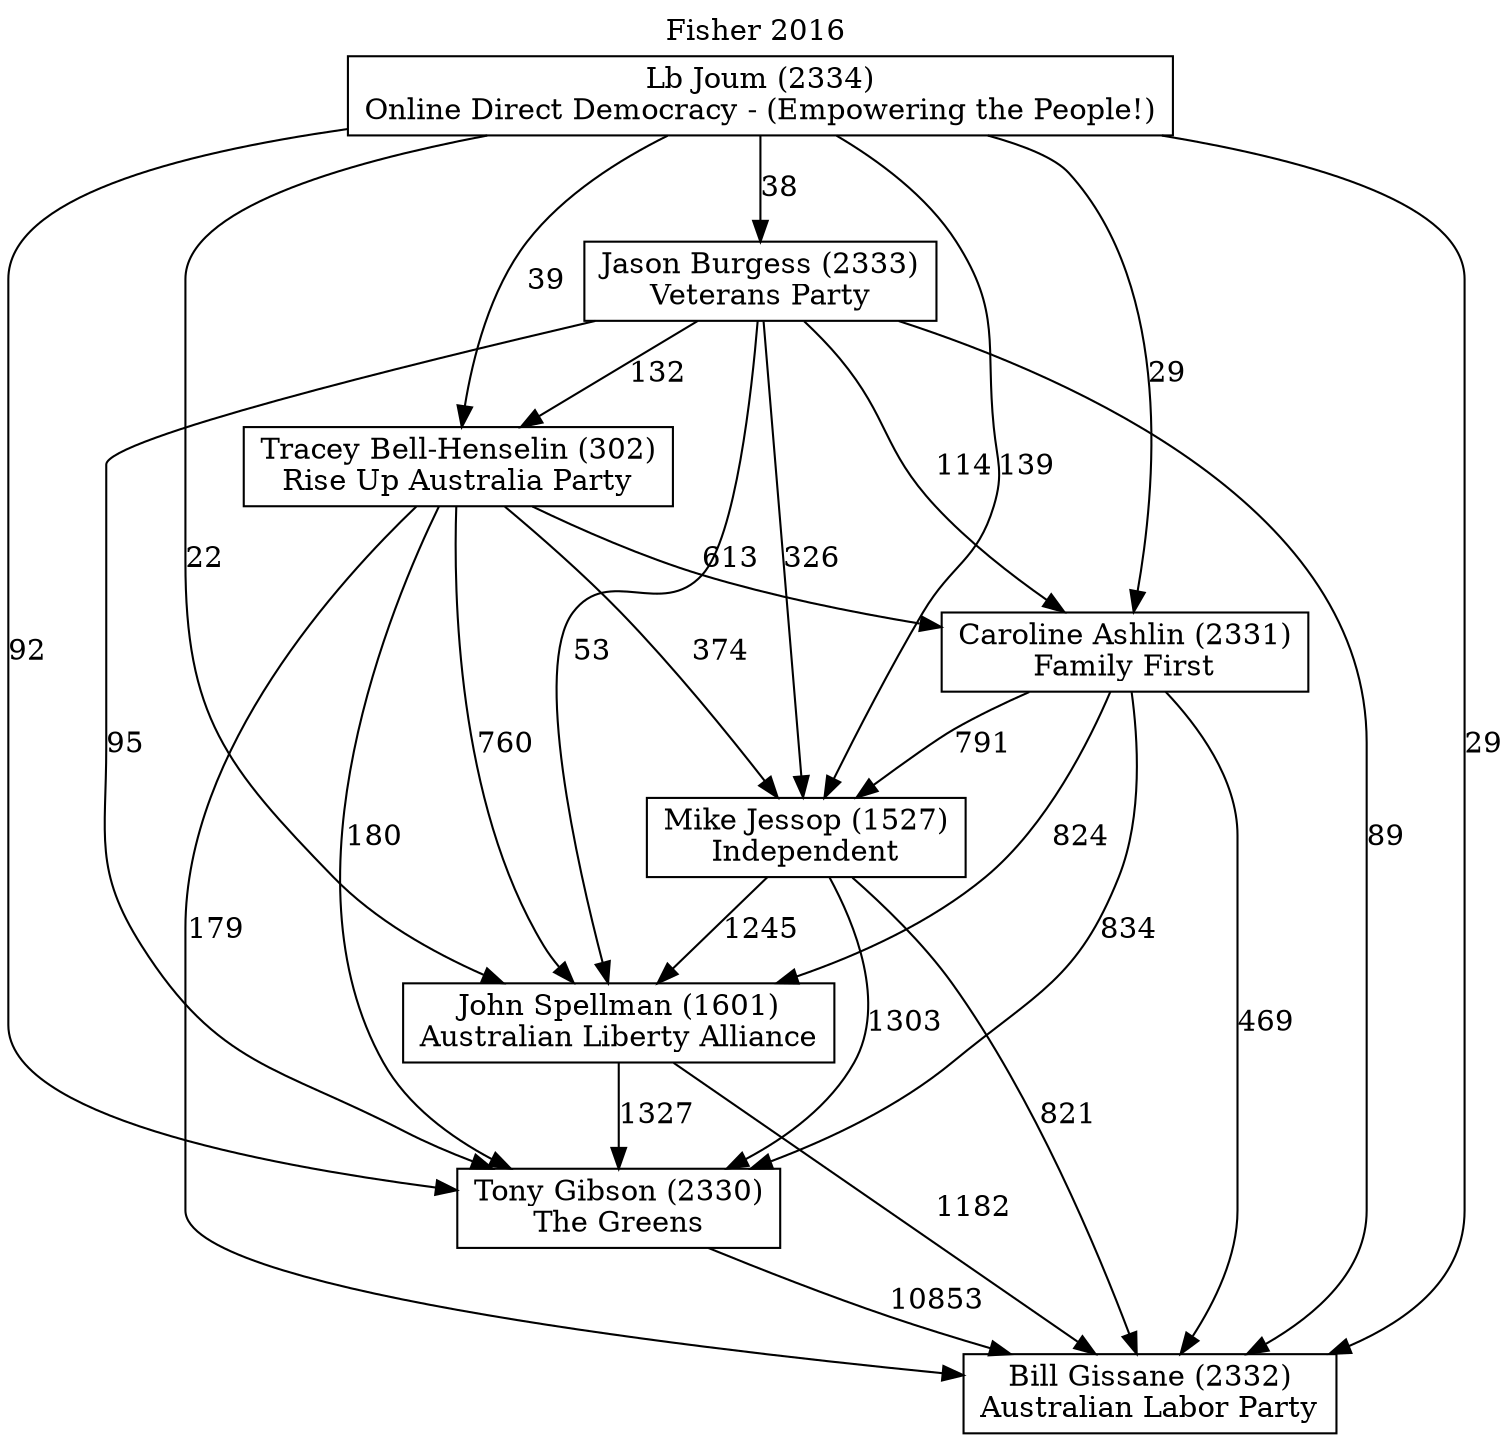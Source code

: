 // House preference flow
digraph "Bill Gissane (2332)_Fisher_2016" {
	graph [label="Fisher 2016" labelloc=t mclimit=10]
	node [shape=box]
	"Caroline Ashlin (2331)" [label="Caroline Ashlin (2331)
Family First"]
	"Jason Burgess (2333)" [label="Jason Burgess (2333)
Veterans Party"]
	"John Spellman (1601)" [label="John Spellman (1601)
Australian Liberty Alliance"]
	"Tracey Bell-Henselin (302)" [label="Tracey Bell-Henselin (302)
Rise Up Australia Party"]
	"Bill Gissane (2332)" [label="Bill Gissane (2332)
Australian Labor Party"]
	"Tony Gibson (2330)" [label="Tony Gibson (2330)
The Greens"]
	"Lb Joum (2334)" [label="Lb Joum (2334)
Online Direct Democracy - (Empowering the People!)"]
	"Mike Jessop (1527)" [label="Mike Jessop (1527)
Independent"]
	"Lb Joum (2334)" -> "Bill Gissane (2332)" [label=29]
	"Tracey Bell-Henselin (302)" -> "Mike Jessop (1527)" [label=374]
	"Jason Burgess (2333)" -> "Bill Gissane (2332)" [label=89]
	"Caroline Ashlin (2331)" -> "John Spellman (1601)" [label=824]
	"Tracey Bell-Henselin (302)" -> "John Spellman (1601)" [label=760]
	"Caroline Ashlin (2331)" -> "Mike Jessop (1527)" [label=791]
	"Lb Joum (2334)" -> "Caroline Ashlin (2331)" [label=29]
	"Mike Jessop (1527)" -> "Tony Gibson (2330)" [label=1303]
	"Tony Gibson (2330)" -> "Bill Gissane (2332)" [label=10853]
	"Jason Burgess (2333)" -> "Mike Jessop (1527)" [label=326]
	"Lb Joum (2334)" -> "Tony Gibson (2330)" [label=92]
	"Mike Jessop (1527)" -> "Bill Gissane (2332)" [label=821]
	"Jason Burgess (2333)" -> "Tony Gibson (2330)" [label=95]
	"Lb Joum (2334)" -> "Jason Burgess (2333)" [label=38]
	"Lb Joum (2334)" -> "Mike Jessop (1527)" [label=139]
	"Jason Burgess (2333)" -> "Caroline Ashlin (2331)" [label=114]
	"Caroline Ashlin (2331)" -> "Bill Gissane (2332)" [label=469]
	"Caroline Ashlin (2331)" -> "Tony Gibson (2330)" [label=834]
	"John Spellman (1601)" -> "Tony Gibson (2330)" [label=1327]
	"Jason Burgess (2333)" -> "Tracey Bell-Henselin (302)" [label=132]
	"Tracey Bell-Henselin (302)" -> "Caroline Ashlin (2331)" [label=613]
	"Tracey Bell-Henselin (302)" -> "Tony Gibson (2330)" [label=180]
	"Mike Jessop (1527)" -> "John Spellman (1601)" [label=1245]
	"Lb Joum (2334)" -> "Tracey Bell-Henselin (302)" [label=39]
	"John Spellman (1601)" -> "Bill Gissane (2332)" [label=1182]
	"Lb Joum (2334)" -> "John Spellman (1601)" [label=22]
	"Jason Burgess (2333)" -> "John Spellman (1601)" [label=53]
	"Tracey Bell-Henselin (302)" -> "Bill Gissane (2332)" [label=179]
}
